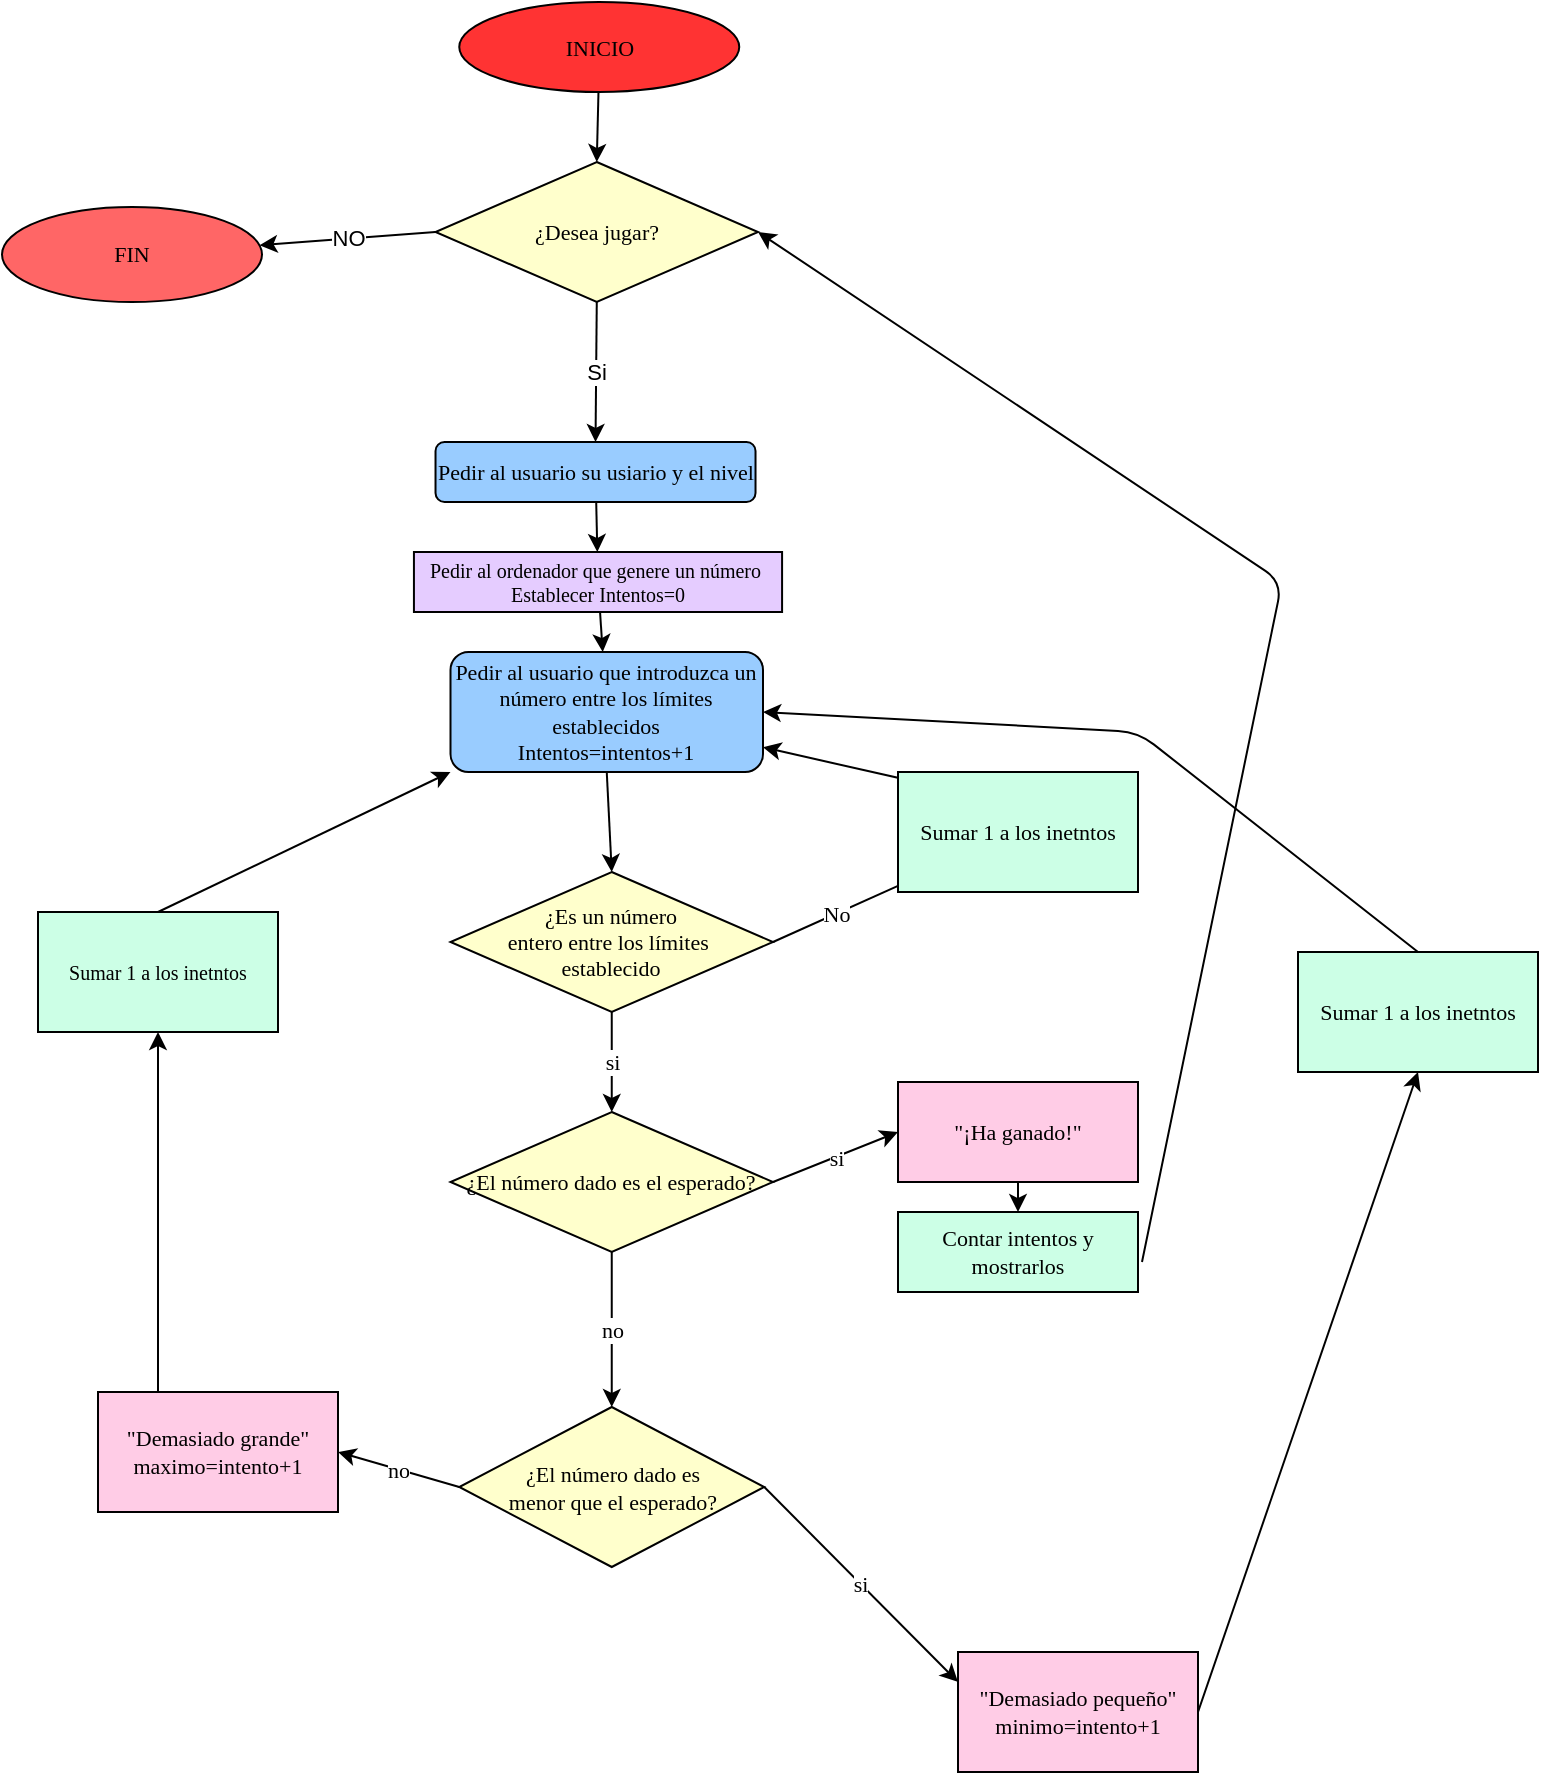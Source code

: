 <mxfile>
    <diagram id="XE4s6ntkbL1RZTy04FVc" name="Página-1">
        <mxGraphModel dx="868" dy="649" grid="1" gridSize="10" guides="1" tooltips="1" connect="1" arrows="1" fold="1" page="1" pageScale="1" pageWidth="827" pageHeight="1169" math="0" shadow="0">
            <root>
                <mxCell id="0"/>
                <mxCell id="1" parent="0"/>
                <mxCell id="23" value="si" style="edgeStyle=none;html=1;entryX=0.5;entryY=0;entryDx=0;entryDy=0;exitX=0.5;exitY=1;exitDx=0;exitDy=0;fontSize=11;fontFamily=Times New Roman;" parent="1" source="4" target="9" edge="1">
                    <mxGeometry relative="1" as="geometry">
                        <mxPoint x="323" y="545" as="sourcePoint"/>
                    </mxGeometry>
                </mxCell>
                <mxCell id="3" value="Pedir al usuario que introduzca un número entre los límites establecidos&lt;br&gt;Intentos=intentos+1" style="rounded=1;whiteSpace=wrap;html=1;fontSize=11;fontFamily=Times New Roman;fillColor=#99CCFF;" parent="1" vertex="1">
                    <mxGeometry x="244.25" y="345" width="156.25" height="60" as="geometry"/>
                </mxCell>
                <mxCell id="4" value="¿Es un número &lt;br&gt;entero entre los límites&amp;nbsp;&lt;br&gt;establecido" style="rhombus;whiteSpace=wrap;html=1;fontSize=11;fontFamily=Times New Roman;fillColor=#FFFFCC;" parent="1" vertex="1">
                    <mxGeometry x="244.25" y="455" width="161.25" height="70" as="geometry"/>
                </mxCell>
                <mxCell id="9" value="¿El número dado es el esperado?" style="rhombus;whiteSpace=wrap;html=1;fontSize=11;fontFamily=Times New Roman;fillColor=#FFFFCC;" parent="1" vertex="1">
                    <mxGeometry x="244.25" y="575" width="161.25" height="70" as="geometry"/>
                </mxCell>
                <mxCell id="12" value="¿El número dado es &lt;br&gt;menor que el esperado?" style="rhombus;whiteSpace=wrap;html=1;fontSize=11;fontFamily=Times New Roman;fillColor=#FFFFCC;" parent="1" vertex="1">
                    <mxGeometry x="248.63" y="722.5" width="152.5" height="80" as="geometry"/>
                </mxCell>
                <mxCell id="14" value="&quot;Demasiado grande&quot;&lt;br&gt;maximo=intento+1" style="rounded=0;whiteSpace=wrap;html=1;fontSize=11;fontFamily=Times New Roman;fillColor=#FFCCE6;" parent="1" vertex="1">
                    <mxGeometry x="68" y="715" width="120" height="60" as="geometry"/>
                </mxCell>
                <mxCell id="43" style="edgeStyle=none;html=1;exitX=1;exitY=0.5;exitDx=0;exitDy=0;entryX=0.5;entryY=1;entryDx=0;entryDy=0;fontSize=11;fontFamily=Times New Roman;" parent="1" source="15" target="41" edge="1">
                    <mxGeometry relative="1" as="geometry"/>
                </mxCell>
                <mxCell id="15" value="&quot;Demasiado pequeño&quot;&lt;br&gt;minimo=intento+1" style="rounded=0;whiteSpace=wrap;html=1;fontSize=11;fontFamily=Times New Roman;fillColor=#FFCCE6;" parent="1" vertex="1">
                    <mxGeometry x="498" y="845" width="120" height="60" as="geometry"/>
                </mxCell>
                <mxCell id="39" style="edgeStyle=none;html=1;exitX=0.5;exitY=1;exitDx=0;exitDy=0;entryX=0.5;entryY=0;entryDx=0;entryDy=0;fontSize=11;fontFamily=Times New Roman;" parent="1" source="16" target="40" edge="1">
                    <mxGeometry relative="1" as="geometry">
                        <mxPoint x="528" y="705" as="targetPoint"/>
                    </mxGeometry>
                </mxCell>
                <mxCell id="16" value="&quot;¡Ha ganado!&quot;" style="rounded=0;whiteSpace=wrap;html=1;fontSize=11;fontFamily=Times New Roman;fillColor=#FFCCE6;" parent="1" vertex="1">
                    <mxGeometry x="468" y="560" width="120" height="50" as="geometry"/>
                </mxCell>
                <mxCell id="18" value="" style="endArrow=classic;html=1;exitX=0.5;exitY=1;exitDx=0;exitDy=0;entryX=0.5;entryY=0;entryDx=0;entryDy=0;fontSize=11;fontFamily=Times New Roman;" parent="1" source="3" target="4" edge="1">
                    <mxGeometry relative="1" as="geometry">
                        <mxPoint x="448" y="435" as="sourcePoint"/>
                        <mxPoint x="548" y="435" as="targetPoint"/>
                    </mxGeometry>
                </mxCell>
                <mxCell id="20" value="" style="endArrow=classic;html=1;exitX=1;exitY=0.5;exitDx=0;exitDy=0;startArrow=none;fontSize=11;fontFamily=Times New Roman;" parent="1" source="50" target="3" edge="1">
                    <mxGeometry relative="1" as="geometry">
                        <mxPoint x="448" y="435" as="sourcePoint"/>
                        <mxPoint x="488" y="415" as="targetPoint"/>
                        <Array as="points"/>
                    </mxGeometry>
                </mxCell>
                <mxCell id="24" value="si" style="edgeStyle=none;html=1;exitX=1;exitY=0.5;exitDx=0;exitDy=0;entryX=0;entryY=0.5;entryDx=0;entryDy=0;fontSize=11;fontFamily=Times New Roman;" parent="1" source="9" target="16" edge="1">
                    <mxGeometry relative="1" as="geometry">
                        <mxPoint x="333" y="545" as="sourcePoint"/>
                        <mxPoint x="333" y="585" as="targetPoint"/>
                    </mxGeometry>
                </mxCell>
                <mxCell id="26" value="si" style="edgeStyle=none;html=1;exitX=1;exitY=0.5;exitDx=0;exitDy=0;entryX=0;entryY=0.25;entryDx=0;entryDy=0;fontSize=11;fontFamily=Times New Roman;" parent="1" source="12" target="15" edge="1">
                    <mxGeometry relative="1" as="geometry">
                        <mxPoint x="333" y="705" as="sourcePoint"/>
                        <mxPoint x="333" y="745" as="targetPoint"/>
                        <Array as="points"/>
                    </mxGeometry>
                </mxCell>
                <mxCell id="29" value="no" style="edgeStyle=none;html=1;exitX=0.5;exitY=1;exitDx=0;exitDy=0;entryX=0.5;entryY=0;entryDx=0;entryDy=0;fontSize=11;fontFamily=Times New Roman;" parent="1" source="9" target="12" edge="1">
                    <mxGeometry relative="1" as="geometry">
                        <mxPoint x="415.5" y="810" as="sourcePoint"/>
                        <mxPoint x="479.04" y="902.84" as="targetPoint"/>
                        <Array as="points"/>
                    </mxGeometry>
                </mxCell>
                <mxCell id="30" value="no" style="edgeStyle=none;html=1;exitX=0;exitY=0.5;exitDx=0;exitDy=0;entryX=1;entryY=0.5;entryDx=0;entryDy=0;fontSize=11;fontFamily=Times New Roman;" parent="1" source="12" target="14" edge="1">
                    <mxGeometry relative="1" as="geometry">
                        <mxPoint x="415.5" y="810" as="sourcePoint"/>
                        <mxPoint x="479.04" y="902.84" as="targetPoint"/>
                        <Array as="points"/>
                    </mxGeometry>
                </mxCell>
                <mxCell id="40" value="Contar intentos y mostrarlos" style="rounded=0;whiteSpace=wrap;html=1;fontSize=11;fontFamily=Times New Roman;fillColor=#CCFFE6;" parent="1" vertex="1">
                    <mxGeometry x="468" y="625" width="120" height="40" as="geometry"/>
                </mxCell>
                <mxCell id="41" value="Sumar 1 a los inetntos" style="rounded=0;whiteSpace=wrap;html=1;fontSize=11;fontFamily=Times New Roman;fillColor=#CCFFE6;" parent="1" vertex="1">
                    <mxGeometry x="668" y="495" width="120" height="60" as="geometry"/>
                </mxCell>
                <mxCell id="45" style="edgeStyle=none;html=1;exitX=0.25;exitY=0;exitDx=0;exitDy=0;entryX=0.5;entryY=1;entryDx=0;entryDy=0;fontSize=11;fontFamily=Times New Roman;" parent="1" source="14" target="49" edge="1">
                    <mxGeometry relative="1" as="geometry">
                        <mxPoint x="528" y="935" as="sourcePoint"/>
                        <mxPoint x="98" y="635" as="targetPoint"/>
                    </mxGeometry>
                </mxCell>
                <mxCell id="47" style="edgeStyle=none;html=1;exitX=0.5;exitY=0;exitDx=0;exitDy=0;entryX=1;entryY=0.5;entryDx=0;entryDy=0;fontSize=11;fontFamily=Times New Roman;fillColor=#CCFFE6;" parent="1" source="41" target="3" edge="1">
                    <mxGeometry relative="1" as="geometry">
                        <mxPoint x="528" y="935" as="sourcePoint"/>
                        <mxPoint x="408" y="345" as="targetPoint"/>
                        <Array as="points">
                            <mxPoint x="588" y="385"/>
                        </Array>
                    </mxGeometry>
                </mxCell>
                <mxCell id="48" style="edgeStyle=none;html=1;exitX=0.5;exitY=0;exitDx=0;exitDy=0;entryX=0;entryY=1;entryDx=0;entryDy=0;fontSize=11;fontFamily=Times New Roman;" parent="1" source="49" target="3" edge="1">
                    <mxGeometry relative="1" as="geometry">
                        <mxPoint x="98" y="575" as="sourcePoint"/>
                        <mxPoint x="748" y="635" as="targetPoint"/>
                    </mxGeometry>
                </mxCell>
                <mxCell id="49" value="Sumar 1 a los inetntos" style="rounded=0;whiteSpace=wrap;html=1;fontFamily=Times New Roman;fontSize=10;fillColor=#CCFFE6;" parent="1" vertex="1">
                    <mxGeometry x="38" y="475" width="120" height="60" as="geometry"/>
                </mxCell>
                <mxCell id="50" value="Sumar 1 a los inetntos" style="rounded=0;whiteSpace=wrap;html=1;fontSize=11;fontFamily=Times New Roman;fillColor=#CCFFE6;" parent="1" vertex="1">
                    <mxGeometry x="468" y="405" width="120" height="60" as="geometry"/>
                </mxCell>
                <mxCell id="51" value="" style="endArrow=none;html=1;exitX=1;exitY=0.5;exitDx=0;exitDy=0;fontSize=11;fontFamily=Times New Roman;" parent="1" source="4" target="50" edge="1">
                    <mxGeometry relative="1" as="geometry">
                        <mxPoint x="426.75" y="470.0" as="sourcePoint"/>
                        <mxPoint x="488" y="415" as="targetPoint"/>
                        <Array as="points"/>
                    </mxGeometry>
                </mxCell>
                <mxCell id="52" value="No" style="edgeLabel;resizable=0;html=1;align=center;verticalAlign=middle;fontSize=11;fontFamily=Times New Roman;" parent="51" connectable="0" vertex="1">
                    <mxGeometry relative="1" as="geometry"/>
                </mxCell>
                <mxCell id="59" value="" style="edgeStyle=none;html=1;fontFamily=Times New Roman;fontSize=10;" parent="1" source="54" target="3" edge="1">
                    <mxGeometry relative="1" as="geometry"/>
                </mxCell>
                <mxCell id="54" value="Pedir al ordenador que genere un número&amp;nbsp;&lt;br&gt;Establecer Intentos=0" style="rounded=0;whiteSpace=wrap;html=1;fontFamily=Times New Roman;fontSize=10;fillColor=#E5CCFF;" parent="1" vertex="1">
                    <mxGeometry x="225.97" y="295" width="184.07" height="30" as="geometry"/>
                </mxCell>
                <mxCell id="60" value="" style="edgeStyle=none;html=1;fontFamily=Times New Roman;fontSize=10;" parent="1" source="55" target="54" edge="1">
                    <mxGeometry relative="1" as="geometry"/>
                </mxCell>
                <mxCell id="55" value="Pedir al usuario su usiario y el nivel" style="rounded=1;whiteSpace=wrap;html=1;fontSize=11;fontFamily=Times New Roman;fillColor=#99CCFF;" parent="1" vertex="1">
                    <mxGeometry x="236.76" y="240" width="160" height="30" as="geometry"/>
                </mxCell>
                <mxCell id="65" value="" style="edgeStyle=none;html=1;fontFamily=Times New Roman;fontSize=10;startArrow=none;entryX=0.5;entryY=0;entryDx=0;entryDy=0;" parent="1" source="63" target="85" edge="1">
                    <mxGeometry relative="1" as="geometry">
                        <mxPoint x="320.5" y="200" as="sourcePoint"/>
                        <mxPoint x="318.63" y="90" as="targetPoint"/>
                    </mxGeometry>
                </mxCell>
                <mxCell id="66" value="FIN" style="ellipse;whiteSpace=wrap;html=1;fontSize=11;fontFamily=Times New Roman;rounded=0;fillColor=#FF6666;" parent="1" vertex="1">
                    <mxGeometry x="20" y="122.5" width="130" height="47.5" as="geometry"/>
                </mxCell>
                <mxCell id="63" value="INICIO" style="ellipse;whiteSpace=wrap;html=1;fontSize=11;fontFamily=Times New Roman;rounded=1;fillColor=#FF3333;" parent="1" vertex="1">
                    <mxGeometry x="248.63" y="20" width="140" height="45" as="geometry"/>
                </mxCell>
                <mxCell id="76" value="" style="endArrow=classic;html=1;entryX=1;entryY=0.5;entryDx=0;entryDy=0;" edge="1" parent="1" target="85">
                    <mxGeometry relative="1" as="geometry">
                        <mxPoint x="590" y="650" as="sourcePoint"/>
                        <mxPoint x="710" y="180" as="targetPoint"/>
                        <Array as="points">
                            <mxPoint x="660" y="310"/>
                        </Array>
                    </mxGeometry>
                </mxCell>
                <mxCell id="80" value="Si" style="edgeStyle=none;html=1;exitX=0.5;exitY=1;exitDx=0;exitDy=0;entryX=0.5;entryY=0;entryDx=0;entryDy=0;" edge="1" parent="1" source="85" target="55">
                    <mxGeometry relative="1" as="geometry">
                        <mxPoint x="318.63" y="120" as="sourcePoint"/>
                    </mxGeometry>
                </mxCell>
                <mxCell id="88" value="NO" style="edgeStyle=none;html=1;exitX=0;exitY=0.5;exitDx=0;exitDy=0;" edge="1" parent="1" source="85" target="66">
                    <mxGeometry relative="1" as="geometry"/>
                </mxCell>
                <mxCell id="85" value="¿Desea jugar?" style="rhombus;whiteSpace=wrap;html=1;fontSize=11;fontFamily=Times New Roman;fillColor=#FFFFCC;" vertex="1" parent="1">
                    <mxGeometry x="236.76" y="100" width="161.25" height="70" as="geometry"/>
                </mxCell>
            </root>
        </mxGraphModel>
    </diagram>
</mxfile>